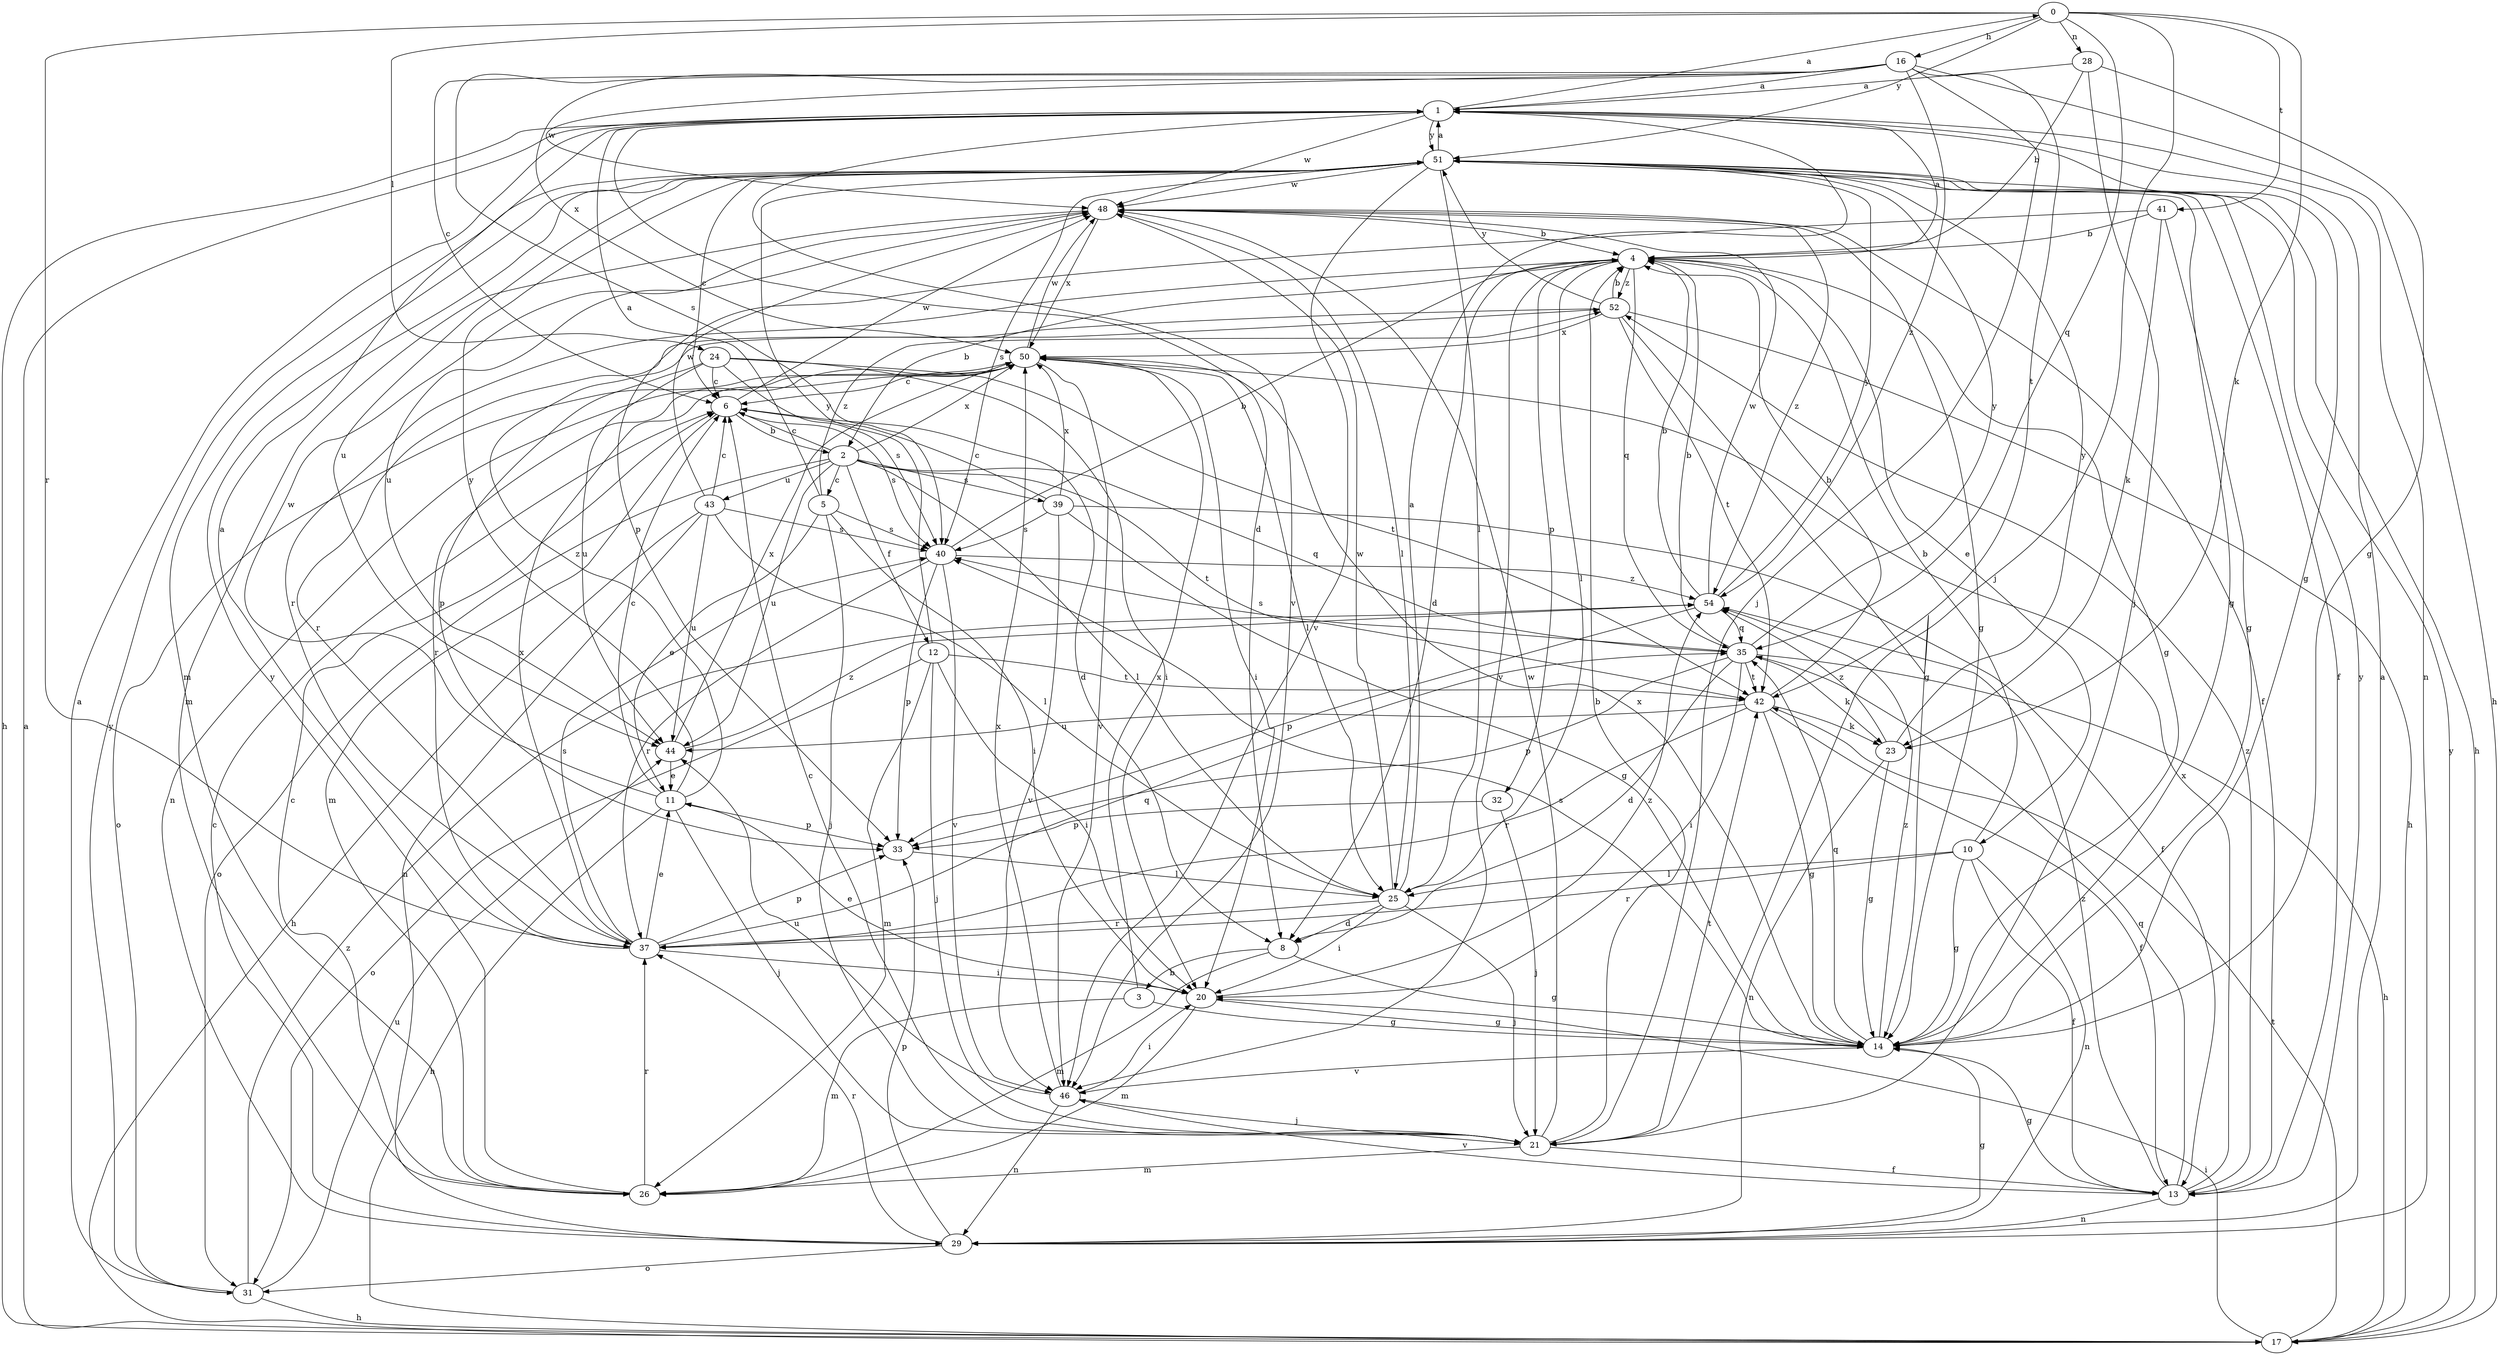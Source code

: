 strict digraph  {
0;
1;
2;
3;
4;
5;
6;
8;
10;
11;
12;
13;
14;
16;
17;
20;
21;
23;
24;
25;
26;
28;
29;
31;
32;
33;
35;
37;
39;
40;
41;
42;
43;
44;
46;
48;
50;
51;
52;
54;
0 -> 16  [label=h];
0 -> 21  [label=j];
0 -> 23  [label=k];
0 -> 24  [label=l];
0 -> 28  [label=n];
0 -> 35  [label=q];
0 -> 37  [label=r];
0 -> 41  [label=t];
0 -> 51  [label=y];
1 -> 0  [label=a];
1 -> 8  [label=d];
1 -> 14  [label=g];
1 -> 17  [label=h];
1 -> 29  [label=n];
1 -> 46  [label=v];
1 -> 48  [label=w];
1 -> 51  [label=y];
2 -> 5  [label=c];
2 -> 6  [label=c];
2 -> 12  [label=f];
2 -> 25  [label=l];
2 -> 31  [label=o];
2 -> 35  [label=q];
2 -> 39  [label=s];
2 -> 42  [label=t];
2 -> 43  [label=u];
2 -> 44  [label=u];
2 -> 50  [label=x];
3 -> 14  [label=g];
3 -> 26  [label=m];
3 -> 50  [label=x];
4 -> 1  [label=a];
4 -> 2  [label=b];
4 -> 8  [label=d];
4 -> 10  [label=e];
4 -> 14  [label=g];
4 -> 25  [label=l];
4 -> 32  [label=p];
4 -> 35  [label=q];
4 -> 37  [label=r];
4 -> 46  [label=v];
4 -> 52  [label=z];
5 -> 1  [label=a];
5 -> 11  [label=e];
5 -> 20  [label=i];
5 -> 21  [label=j];
5 -> 40  [label=s];
5 -> 52  [label=z];
6 -> 2  [label=b];
6 -> 8  [label=d];
6 -> 26  [label=m];
6 -> 40  [label=s];
6 -> 48  [label=w];
8 -> 3  [label=b];
8 -> 14  [label=g];
8 -> 26  [label=m];
10 -> 4  [label=b];
10 -> 13  [label=f];
10 -> 14  [label=g];
10 -> 25  [label=l];
10 -> 29  [label=n];
10 -> 37  [label=r];
11 -> 6  [label=c];
11 -> 17  [label=h];
11 -> 21  [label=j];
11 -> 33  [label=p];
11 -> 48  [label=w];
11 -> 51  [label=y];
11 -> 52  [label=z];
12 -> 20  [label=i];
12 -> 21  [label=j];
12 -> 26  [label=m];
12 -> 31  [label=o];
12 -> 42  [label=t];
12 -> 51  [label=y];
13 -> 14  [label=g];
13 -> 29  [label=n];
13 -> 35  [label=q];
13 -> 46  [label=v];
13 -> 50  [label=x];
13 -> 51  [label=y];
13 -> 52  [label=z];
13 -> 54  [label=z];
14 -> 35  [label=q];
14 -> 40  [label=s];
14 -> 46  [label=v];
14 -> 50  [label=x];
14 -> 54  [label=z];
16 -> 1  [label=a];
16 -> 6  [label=c];
16 -> 17  [label=h];
16 -> 21  [label=j];
16 -> 40  [label=s];
16 -> 42  [label=t];
16 -> 48  [label=w];
16 -> 50  [label=x];
16 -> 54  [label=z];
17 -> 1  [label=a];
17 -> 20  [label=i];
17 -> 42  [label=t];
17 -> 51  [label=y];
20 -> 11  [label=e];
20 -> 14  [label=g];
20 -> 26  [label=m];
20 -> 54  [label=z];
21 -> 4  [label=b];
21 -> 6  [label=c];
21 -> 13  [label=f];
21 -> 26  [label=m];
21 -> 42  [label=t];
21 -> 48  [label=w];
23 -> 14  [label=g];
23 -> 29  [label=n];
23 -> 51  [label=y];
23 -> 54  [label=z];
24 -> 6  [label=c];
24 -> 20  [label=i];
24 -> 33  [label=p];
24 -> 40  [label=s];
24 -> 42  [label=t];
24 -> 44  [label=u];
25 -> 1  [label=a];
25 -> 8  [label=d];
25 -> 20  [label=i];
25 -> 21  [label=j];
25 -> 37  [label=r];
25 -> 48  [label=w];
26 -> 6  [label=c];
26 -> 37  [label=r];
26 -> 51  [label=y];
28 -> 1  [label=a];
28 -> 4  [label=b];
28 -> 14  [label=g];
28 -> 21  [label=j];
29 -> 1  [label=a];
29 -> 6  [label=c];
29 -> 14  [label=g];
29 -> 31  [label=o];
29 -> 33  [label=p];
29 -> 37  [label=r];
31 -> 1  [label=a];
31 -> 17  [label=h];
31 -> 44  [label=u];
31 -> 51  [label=y];
31 -> 54  [label=z];
32 -> 21  [label=j];
32 -> 33  [label=p];
33 -> 25  [label=l];
35 -> 4  [label=b];
35 -> 8  [label=d];
35 -> 17  [label=h];
35 -> 20  [label=i];
35 -> 23  [label=k];
35 -> 33  [label=p];
35 -> 40  [label=s];
35 -> 42  [label=t];
35 -> 51  [label=y];
37 -> 1  [label=a];
37 -> 11  [label=e];
37 -> 20  [label=i];
37 -> 33  [label=p];
37 -> 35  [label=q];
37 -> 40  [label=s];
37 -> 50  [label=x];
39 -> 6  [label=c];
39 -> 13  [label=f];
39 -> 14  [label=g];
39 -> 40  [label=s];
39 -> 46  [label=v];
39 -> 50  [label=x];
40 -> 4  [label=b];
40 -> 33  [label=p];
40 -> 37  [label=r];
40 -> 46  [label=v];
40 -> 54  [label=z];
41 -> 4  [label=b];
41 -> 14  [label=g];
41 -> 23  [label=k];
41 -> 33  [label=p];
42 -> 4  [label=b];
42 -> 13  [label=f];
42 -> 14  [label=g];
42 -> 23  [label=k];
42 -> 37  [label=r];
42 -> 44  [label=u];
43 -> 6  [label=c];
43 -> 17  [label=h];
43 -> 25  [label=l];
43 -> 29  [label=n];
43 -> 40  [label=s];
43 -> 44  [label=u];
43 -> 48  [label=w];
44 -> 11  [label=e];
44 -> 50  [label=x];
44 -> 54  [label=z];
46 -> 20  [label=i];
46 -> 21  [label=j];
46 -> 29  [label=n];
46 -> 44  [label=u];
46 -> 50  [label=x];
48 -> 4  [label=b];
48 -> 13  [label=f];
48 -> 14  [label=g];
48 -> 25  [label=l];
48 -> 26  [label=m];
48 -> 44  [label=u];
48 -> 50  [label=x];
48 -> 54  [label=z];
50 -> 6  [label=c];
50 -> 20  [label=i];
50 -> 25  [label=l];
50 -> 29  [label=n];
50 -> 31  [label=o];
50 -> 37  [label=r];
50 -> 46  [label=v];
50 -> 48  [label=w];
51 -> 1  [label=a];
51 -> 6  [label=c];
51 -> 13  [label=f];
51 -> 14  [label=g];
51 -> 17  [label=h];
51 -> 25  [label=l];
51 -> 26  [label=m];
51 -> 40  [label=s];
51 -> 44  [label=u];
51 -> 46  [label=v];
51 -> 48  [label=w];
52 -> 4  [label=b];
52 -> 14  [label=g];
52 -> 17  [label=h];
52 -> 37  [label=r];
52 -> 42  [label=t];
52 -> 50  [label=x];
52 -> 51  [label=y];
54 -> 4  [label=b];
54 -> 33  [label=p];
54 -> 35  [label=q];
54 -> 48  [label=w];
54 -> 51  [label=y];
}
